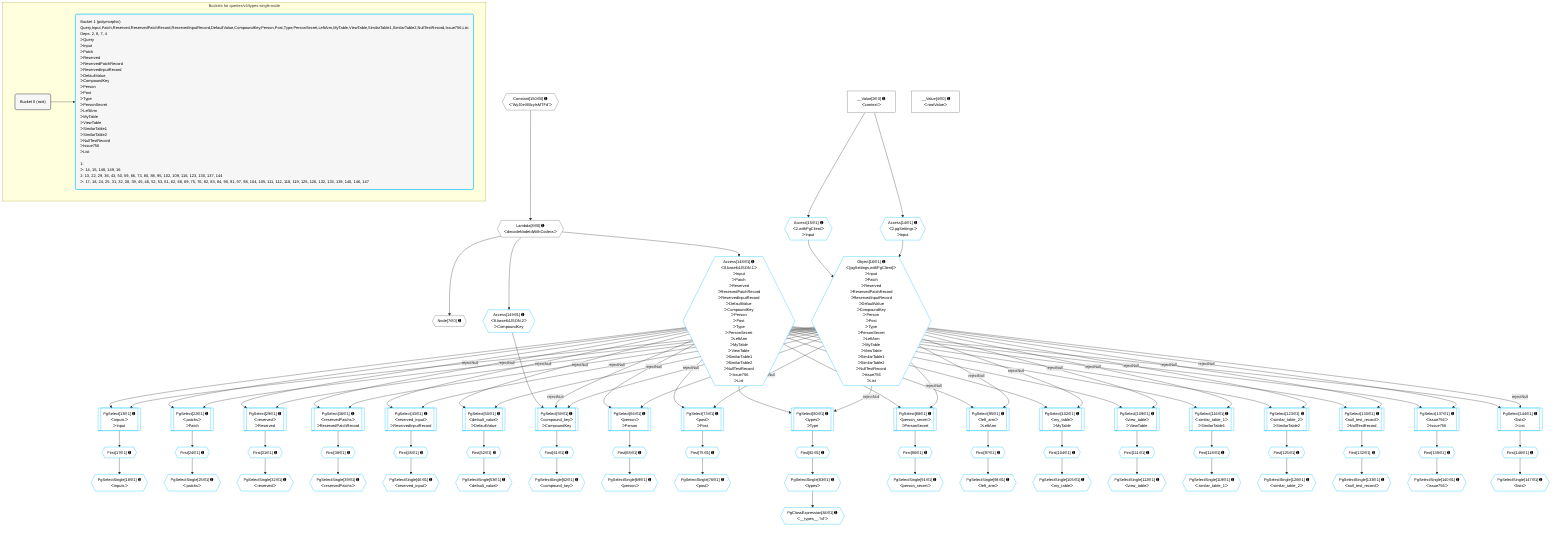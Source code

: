 %%{init: {'themeVariables': { 'fontSize': '12px'}}}%%
graph TD
    classDef path fill:#eee,stroke:#000,color:#000
    classDef plan fill:#fff,stroke-width:1px,color:#000
    classDef itemplan fill:#fff,stroke-width:2px,color:#000
    classDef unbatchedplan fill:#dff,stroke-width:1px,color:#000
    classDef sideeffectplan fill:#fcc,stroke-width:2px,color:#000
    classDef bucket fill:#f6f6f6,color:#000,stroke-width:2px,text-align:left


    %% plan dependencies
    Node7{{"Node[7∈0] ➊"}}:::plan
    Lambda8{{"Lambda[8∈0] ➊<br />ᐸdecodeNodeIdWithCodecsᐳ"}}:::plan
    Lambda8 --> Node7
    Constant150{{"Constant[150∈0] ➊<br />ᐸ'WyJ0eXBlcyIsMTFd'ᐳ"}}:::plan
    Constant150 --> Lambda8
    __Value2["__Value[2∈0] ➊<br />ᐸcontextᐳ"]:::plan
    __Value4["__Value[4∈0] ➊<br />ᐸrootValueᐳ"]:::plan
    PgSelect59[["PgSelect[59∈1] ➊<br />ᐸcompound_keyᐳ<br />ᐳCompoundKey"]]:::plan
    Object16{{"Object[16∈1] ➊<br />ᐸ{pgSettings,withPgClient}ᐳ<br />ᐳInput<br />ᐳPatch<br />ᐳReserved<br />ᐳReservedPatchRecord<br />ᐳReservedInputRecord<br />ᐳDefaultValue<br />ᐳCompoundKey<br />ᐳPerson<br />ᐳPost<br />ᐳType<br />ᐳPersonSecret<br />ᐳLeftArm<br />ᐳMyTable<br />ᐳViewTable<br />ᐳSimilarTable1<br />ᐳSimilarTable2<br />ᐳNullTestRecord<br />ᐳIssue756<br />ᐳList"}}:::plan
    Access148{{"Access[148∈1] ➊<br />ᐸ8.base64JSON.1ᐳ<br />ᐳInput<br />ᐳPatch<br />ᐳReserved<br />ᐳReservedPatchRecord<br />ᐳReservedInputRecord<br />ᐳDefaultValue<br />ᐳCompoundKey<br />ᐳPerson<br />ᐳPost<br />ᐳType<br />ᐳPersonSecret<br />ᐳLeftArm<br />ᐳMyTable<br />ᐳViewTable<br />ᐳSimilarTable1<br />ᐳSimilarTable2<br />ᐳNullTestRecord<br />ᐳIssue756<br />ᐳList"}}:::plan
    Access149{{"Access[149∈1] ➊<br />ᐸ8.base64JSON.2ᐳ<br />ᐳCompoundKey"}}:::plan
    Object16 -->|rejectNull| PgSelect59
    Access148 -->|rejectNull| PgSelect59
    Access149 --> PgSelect59
    PgSelect13[["PgSelect[13∈1] ➊<br />ᐸinputsᐳ<br />ᐳInput"]]:::plan
    Object16 -->|rejectNull| PgSelect13
    Access148 --> PgSelect13
    Access14{{"Access[14∈1] ➊<br />ᐸ2.pgSettingsᐳ<br />ᐳInput"}}:::plan
    Access15{{"Access[15∈1] ➊<br />ᐸ2.withPgClientᐳ<br />ᐳInput"}}:::plan
    Access14 & Access15 --> Object16
    PgSelect22[["PgSelect[22∈1] ➊<br />ᐸpatchsᐳ<br />ᐳPatch"]]:::plan
    Object16 -->|rejectNull| PgSelect22
    Access148 --> PgSelect22
    PgSelect29[["PgSelect[29∈1] ➊<br />ᐸreservedᐳ<br />ᐳReserved"]]:::plan
    Object16 -->|rejectNull| PgSelect29
    Access148 --> PgSelect29
    PgSelect36[["PgSelect[36∈1] ➊<br />ᐸreservedPatchsᐳ<br />ᐳReservedPatchRecord"]]:::plan
    Object16 -->|rejectNull| PgSelect36
    Access148 --> PgSelect36
    PgSelect43[["PgSelect[43∈1] ➊<br />ᐸreserved_inputᐳ<br />ᐳReservedInputRecord"]]:::plan
    Object16 -->|rejectNull| PgSelect43
    Access148 --> PgSelect43
    PgSelect50[["PgSelect[50∈1] ➊<br />ᐸdefault_valueᐳ<br />ᐳDefaultValue"]]:::plan
    Object16 -->|rejectNull| PgSelect50
    Access148 --> PgSelect50
    PgSelect66[["PgSelect[66∈1] ➊<br />ᐸpersonᐳ<br />ᐳPerson"]]:::plan
    Object16 -->|rejectNull| PgSelect66
    Access148 --> PgSelect66
    PgSelect73[["PgSelect[73∈1] ➊<br />ᐸpostᐳ<br />ᐳPost"]]:::plan
    Object16 -->|rejectNull| PgSelect73
    Access148 --> PgSelect73
    PgSelect80[["PgSelect[80∈1] ➊<br />ᐸtypesᐳ<br />ᐳType"]]:::plan
    Object16 -->|rejectNull| PgSelect80
    Access148 --> PgSelect80
    PgSelect88[["PgSelect[88∈1] ➊<br />ᐸperson_secretᐳ<br />ᐳPersonSecret"]]:::plan
    Object16 -->|rejectNull| PgSelect88
    Access148 --> PgSelect88
    PgSelect95[["PgSelect[95∈1] ➊<br />ᐸleft_armᐳ<br />ᐳLeftArm"]]:::plan
    Object16 -->|rejectNull| PgSelect95
    Access148 --> PgSelect95
    PgSelect102[["PgSelect[102∈1] ➊<br />ᐸmy_tableᐳ<br />ᐳMyTable"]]:::plan
    Object16 -->|rejectNull| PgSelect102
    Access148 --> PgSelect102
    PgSelect109[["PgSelect[109∈1] ➊<br />ᐸview_tableᐳ<br />ᐳViewTable"]]:::plan
    Object16 -->|rejectNull| PgSelect109
    Access148 --> PgSelect109
    PgSelect116[["PgSelect[116∈1] ➊<br />ᐸsimilar_table_1ᐳ<br />ᐳSimilarTable1"]]:::plan
    Object16 -->|rejectNull| PgSelect116
    Access148 --> PgSelect116
    PgSelect123[["PgSelect[123∈1] ➊<br />ᐸsimilar_table_2ᐳ<br />ᐳSimilarTable2"]]:::plan
    Object16 -->|rejectNull| PgSelect123
    Access148 --> PgSelect123
    PgSelect130[["PgSelect[130∈1] ➊<br />ᐸnull_test_recordᐳ<br />ᐳNullTestRecord"]]:::plan
    Object16 -->|rejectNull| PgSelect130
    Access148 --> PgSelect130
    PgSelect137[["PgSelect[137∈1] ➊<br />ᐸissue756ᐳ<br />ᐳIssue756"]]:::plan
    Object16 -->|rejectNull| PgSelect137
    Access148 --> PgSelect137
    PgSelect144[["PgSelect[144∈1] ➊<br />ᐸlistsᐳ<br />ᐳList"]]:::plan
    Object16 -->|rejectNull| PgSelect144
    Access148 --> PgSelect144
    __Value2 --> Access14
    __Value2 --> Access15
    First17{{"First[17∈1] ➊"}}:::plan
    PgSelect13 --> First17
    PgSelectSingle18{{"PgSelectSingle[18∈1] ➊<br />ᐸinputsᐳ"}}:::plan
    First17 --> PgSelectSingle18
    First24{{"First[24∈1] ➊"}}:::plan
    PgSelect22 --> First24
    PgSelectSingle25{{"PgSelectSingle[25∈1] ➊<br />ᐸpatchsᐳ"}}:::plan
    First24 --> PgSelectSingle25
    First31{{"First[31∈1] ➊"}}:::plan
    PgSelect29 --> First31
    PgSelectSingle32{{"PgSelectSingle[32∈1] ➊<br />ᐸreservedᐳ"}}:::plan
    First31 --> PgSelectSingle32
    First38{{"First[38∈1] ➊"}}:::plan
    PgSelect36 --> First38
    PgSelectSingle39{{"PgSelectSingle[39∈1] ➊<br />ᐸreservedPatchsᐳ"}}:::plan
    First38 --> PgSelectSingle39
    First45{{"First[45∈1] ➊"}}:::plan
    PgSelect43 --> First45
    PgSelectSingle46{{"PgSelectSingle[46∈1] ➊<br />ᐸreserved_inputᐳ"}}:::plan
    First45 --> PgSelectSingle46
    First52{{"First[52∈1] ➊"}}:::plan
    PgSelect50 --> First52
    PgSelectSingle53{{"PgSelectSingle[53∈1] ➊<br />ᐸdefault_valueᐳ"}}:::plan
    First52 --> PgSelectSingle53
    First61{{"First[61∈1] ➊"}}:::plan
    PgSelect59 --> First61
    PgSelectSingle62{{"PgSelectSingle[62∈1] ➊<br />ᐸcompound_keyᐳ"}}:::plan
    First61 --> PgSelectSingle62
    First68{{"First[68∈1] ➊"}}:::plan
    PgSelect66 --> First68
    PgSelectSingle69{{"PgSelectSingle[69∈1] ➊<br />ᐸpersonᐳ"}}:::plan
    First68 --> PgSelectSingle69
    First75{{"First[75∈1] ➊"}}:::plan
    PgSelect73 --> First75
    PgSelectSingle76{{"PgSelectSingle[76∈1] ➊<br />ᐸpostᐳ"}}:::plan
    First75 --> PgSelectSingle76
    First82{{"First[82∈1] ➊"}}:::plan
    PgSelect80 --> First82
    PgSelectSingle83{{"PgSelectSingle[83∈1] ➊<br />ᐸtypesᐳ"}}:::plan
    First82 --> PgSelectSingle83
    PgClassExpression84{{"PgClassExpression[84∈1] ➊<br />ᐸ__types__.”id”ᐳ"}}:::plan
    PgSelectSingle83 --> PgClassExpression84
    First90{{"First[90∈1] ➊"}}:::plan
    PgSelect88 --> First90
    PgSelectSingle91{{"PgSelectSingle[91∈1] ➊<br />ᐸperson_secretᐳ"}}:::plan
    First90 --> PgSelectSingle91
    First97{{"First[97∈1] ➊"}}:::plan
    PgSelect95 --> First97
    PgSelectSingle98{{"PgSelectSingle[98∈1] ➊<br />ᐸleft_armᐳ"}}:::plan
    First97 --> PgSelectSingle98
    First104{{"First[104∈1] ➊"}}:::plan
    PgSelect102 --> First104
    PgSelectSingle105{{"PgSelectSingle[105∈1] ➊<br />ᐸmy_tableᐳ"}}:::plan
    First104 --> PgSelectSingle105
    First111{{"First[111∈1] ➊"}}:::plan
    PgSelect109 --> First111
    PgSelectSingle112{{"PgSelectSingle[112∈1] ➊<br />ᐸview_tableᐳ"}}:::plan
    First111 --> PgSelectSingle112
    First118{{"First[118∈1] ➊"}}:::plan
    PgSelect116 --> First118
    PgSelectSingle119{{"PgSelectSingle[119∈1] ➊<br />ᐸsimilar_table_1ᐳ"}}:::plan
    First118 --> PgSelectSingle119
    First125{{"First[125∈1] ➊"}}:::plan
    PgSelect123 --> First125
    PgSelectSingle126{{"PgSelectSingle[126∈1] ➊<br />ᐸsimilar_table_2ᐳ"}}:::plan
    First125 --> PgSelectSingle126
    First132{{"First[132∈1] ➊"}}:::plan
    PgSelect130 --> First132
    PgSelectSingle133{{"PgSelectSingle[133∈1] ➊<br />ᐸnull_test_recordᐳ"}}:::plan
    First132 --> PgSelectSingle133
    First139{{"First[139∈1] ➊"}}:::plan
    PgSelect137 --> First139
    PgSelectSingle140{{"PgSelectSingle[140∈1] ➊<br />ᐸissue756ᐳ"}}:::plan
    First139 --> PgSelectSingle140
    First146{{"First[146∈1] ➊"}}:::plan
    PgSelect144 --> First146
    PgSelectSingle147{{"PgSelectSingle[147∈1] ➊<br />ᐸlistsᐳ"}}:::plan
    First146 --> PgSelectSingle147
    Lambda8 --> Access148
    Lambda8 --> Access149

    %% define steps

    subgraph "Buckets for queries/v4/types-single-node"
    Bucket0("Bucket 0 (root)"):::bucket
    classDef bucket0 stroke:#696969
    class Bucket0,__Value2,__Value4,Node7,Lambda8,Constant150 bucket0
    Bucket1("Bucket 1 (polymorphic)<br />Query,Input,Patch,Reserved,ReservedPatchRecord,ReservedInputRecord,DefaultValue,CompoundKey,Person,Post,Type,PersonSecret,LeftArm,MyTable,ViewTable,SimilarTable1,SimilarTable2,NullTestRecord,Issue756,List<br />Deps: 2, 8, 7, 4<br />ᐳQuery<br />ᐳInput<br />ᐳPatch<br />ᐳReserved<br />ᐳReservedPatchRecord<br />ᐳReservedInputRecord<br />ᐳDefaultValue<br />ᐳCompoundKey<br />ᐳPerson<br />ᐳPost<br />ᐳType<br />ᐳPersonSecret<br />ᐳLeftArm<br />ᐳMyTable<br />ᐳViewTable<br />ᐳSimilarTable1<br />ᐳSimilarTable2<br />ᐳNullTestRecord<br />ᐳIssue756<br />ᐳList<br /><br />1: <br />ᐳ: 14, 15, 148, 149, 16<br />2: 13, 22, 29, 36, 43, 50, 59, 66, 73, 80, 88, 95, 102, 109, 116, 123, 130, 137, 144<br />ᐳ: 17, 18, 24, 25, 31, 32, 38, 39, 45, 46, 52, 53, 61, 62, 68, 69, 75, 76, 82, 83, 84, 90, 91, 97, 98, 104, 105, 111, 112, 118, 119, 125, 126, 132, 133, 139, 140, 146, 147"):::bucket
    classDef bucket1 stroke:#00bfff
    class Bucket1,PgSelect13,Access14,Access15,Object16,First17,PgSelectSingle18,PgSelect22,First24,PgSelectSingle25,PgSelect29,First31,PgSelectSingle32,PgSelect36,First38,PgSelectSingle39,PgSelect43,First45,PgSelectSingle46,PgSelect50,First52,PgSelectSingle53,PgSelect59,First61,PgSelectSingle62,PgSelect66,First68,PgSelectSingle69,PgSelect73,First75,PgSelectSingle76,PgSelect80,First82,PgSelectSingle83,PgClassExpression84,PgSelect88,First90,PgSelectSingle91,PgSelect95,First97,PgSelectSingle98,PgSelect102,First104,PgSelectSingle105,PgSelect109,First111,PgSelectSingle112,PgSelect116,First118,PgSelectSingle119,PgSelect123,First125,PgSelectSingle126,PgSelect130,First132,PgSelectSingle133,PgSelect137,First139,PgSelectSingle140,PgSelect144,First146,PgSelectSingle147,Access148,Access149 bucket1
    Bucket0 --> Bucket1
    end